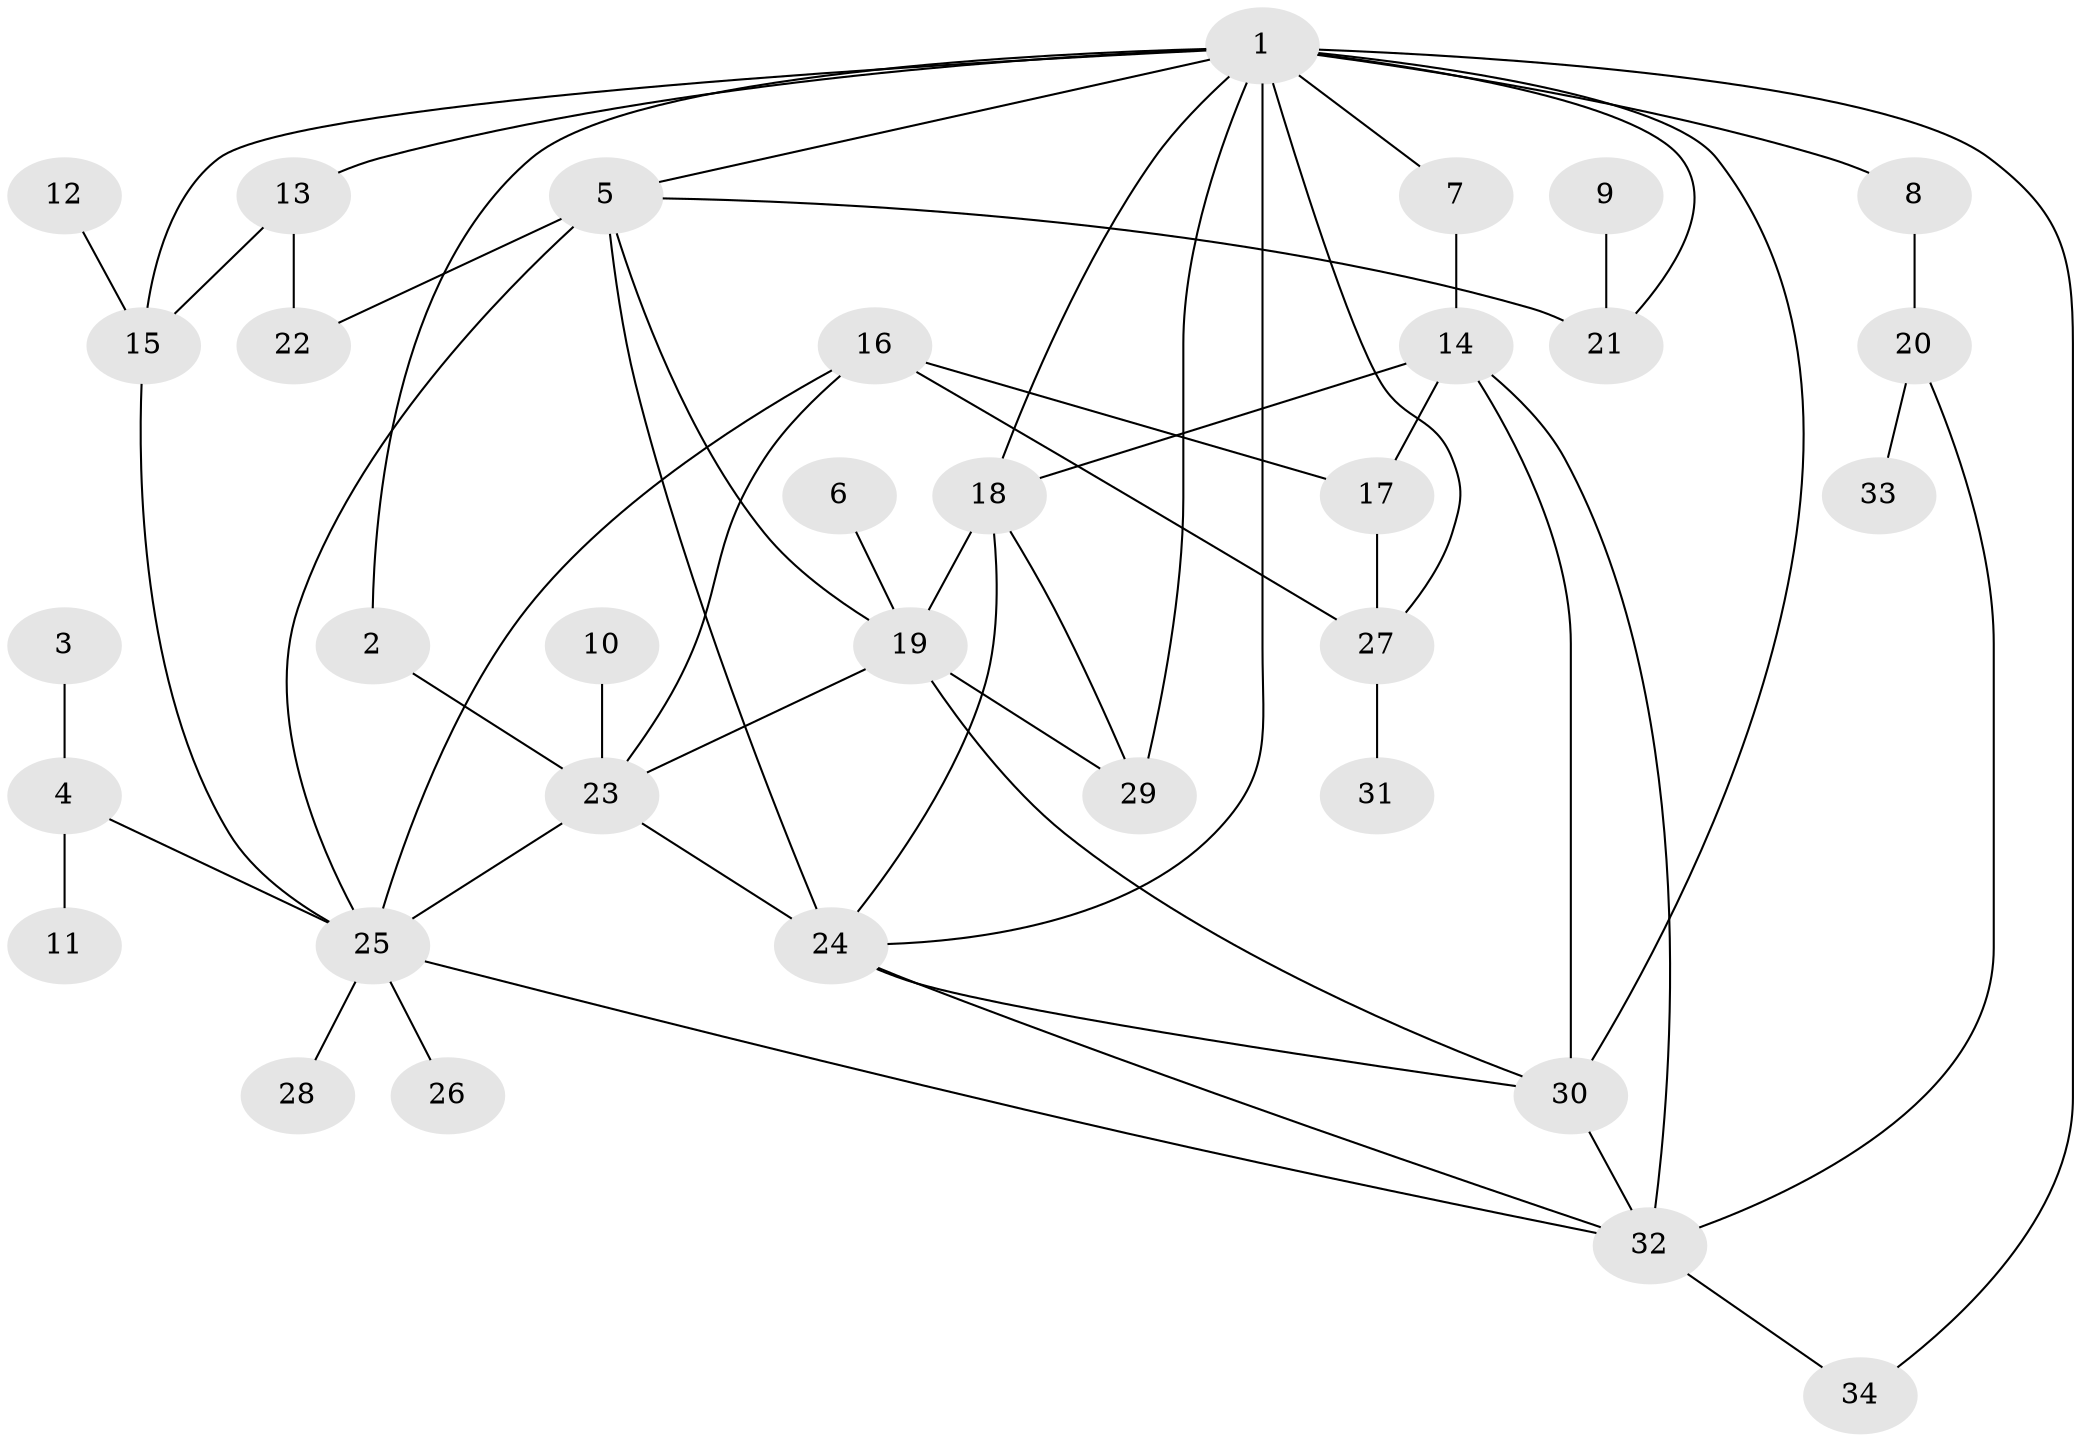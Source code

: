 // original degree distribution, {3: 0.27941176470588236, 5: 0.08823529411764706, 8: 0.029411764705882353, 7: 0.014705882352941176, 4: 0.08823529411764706, 2: 0.22058823529411764, 1: 0.2647058823529412, 6: 0.014705882352941176}
// Generated by graph-tools (version 1.1) at 2025/25/03/09/25 03:25:32]
// undirected, 34 vertices, 58 edges
graph export_dot {
graph [start="1"]
  node [color=gray90,style=filled];
  1;
  2;
  3;
  4;
  5;
  6;
  7;
  8;
  9;
  10;
  11;
  12;
  13;
  14;
  15;
  16;
  17;
  18;
  19;
  20;
  21;
  22;
  23;
  24;
  25;
  26;
  27;
  28;
  29;
  30;
  31;
  32;
  33;
  34;
  1 -- 2 [weight=1.0];
  1 -- 5 [weight=1.0];
  1 -- 7 [weight=1.0];
  1 -- 8 [weight=1.0];
  1 -- 13 [weight=1.0];
  1 -- 15 [weight=1.0];
  1 -- 18 [weight=1.0];
  1 -- 21 [weight=1.0];
  1 -- 24 [weight=1.0];
  1 -- 27 [weight=1.0];
  1 -- 29 [weight=1.0];
  1 -- 30 [weight=1.0];
  1 -- 34 [weight=1.0];
  2 -- 23 [weight=2.0];
  3 -- 4 [weight=1.0];
  4 -- 11 [weight=1.0];
  4 -- 25 [weight=1.0];
  5 -- 19 [weight=1.0];
  5 -- 21 [weight=1.0];
  5 -- 22 [weight=1.0];
  5 -- 24 [weight=1.0];
  5 -- 25 [weight=1.0];
  6 -- 19 [weight=1.0];
  7 -- 14 [weight=1.0];
  8 -- 20 [weight=1.0];
  9 -- 21 [weight=1.0];
  10 -- 23 [weight=1.0];
  12 -- 15 [weight=1.0];
  13 -- 15 [weight=1.0];
  13 -- 22 [weight=1.0];
  14 -- 17 [weight=1.0];
  14 -- 18 [weight=1.0];
  14 -- 30 [weight=2.0];
  14 -- 32 [weight=1.0];
  15 -- 25 [weight=1.0];
  16 -- 17 [weight=1.0];
  16 -- 23 [weight=1.0];
  16 -- 25 [weight=1.0];
  16 -- 27 [weight=1.0];
  17 -- 27 [weight=1.0];
  18 -- 19 [weight=1.0];
  18 -- 24 [weight=1.0];
  18 -- 29 [weight=1.0];
  19 -- 23 [weight=1.0];
  19 -- 29 [weight=1.0];
  19 -- 30 [weight=1.0];
  20 -- 32 [weight=1.0];
  20 -- 33 [weight=1.0];
  23 -- 24 [weight=1.0];
  23 -- 25 [weight=1.0];
  24 -- 30 [weight=1.0];
  24 -- 32 [weight=1.0];
  25 -- 26 [weight=1.0];
  25 -- 28 [weight=1.0];
  25 -- 32 [weight=1.0];
  27 -- 31 [weight=1.0];
  30 -- 32 [weight=1.0];
  32 -- 34 [weight=1.0];
}
